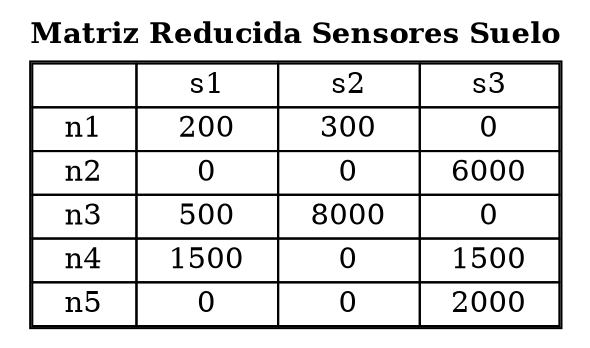 
        digraph G {
            node [shape=plaintext]

            
        
            M1 [
                label=<
                <TABLE BORDER="0" CELLBORDER="0" CELLSPACING="0">
                    <TR><TD><B>Matriz Reducida Sensores Suelo</B></TD></TR>
                    <TR>
                        <TD>
                            <TABLE BORDER="1" CELLBORDER="1" CELLSPACING="0">
                                
        
                                <TR><TD></TD><TD>s1</TD><TD>s2</TD><TD>s3</TD></TR>
                                <TR><TD>n1</TD><TD>200</TD><TD>300</TD><TD>0</TD></TR>
                                <TR><TD>n2</TD><TD>0</TD><TD>0</TD><TD>6000</TD></TR>
                                <TR><TD>n3</TD><TD>500</TD><TD>8000</TD><TD>0</TD></TR>
                                <TR><TD>n4</TD><TD>1500</TD><TD>0</TD><TD>1500</TD></TR>
                                <TR><TD>n5</TD><TD>0</TD><TD>0</TD><TD>2000</TD></TR>
        
                            </TABLE>
                        </TD>
                    </TR>
                </TABLE>
                >
            ];

            // Organización
            { rank=same; M1 }  // M1 y M2 en la misma fila
        }